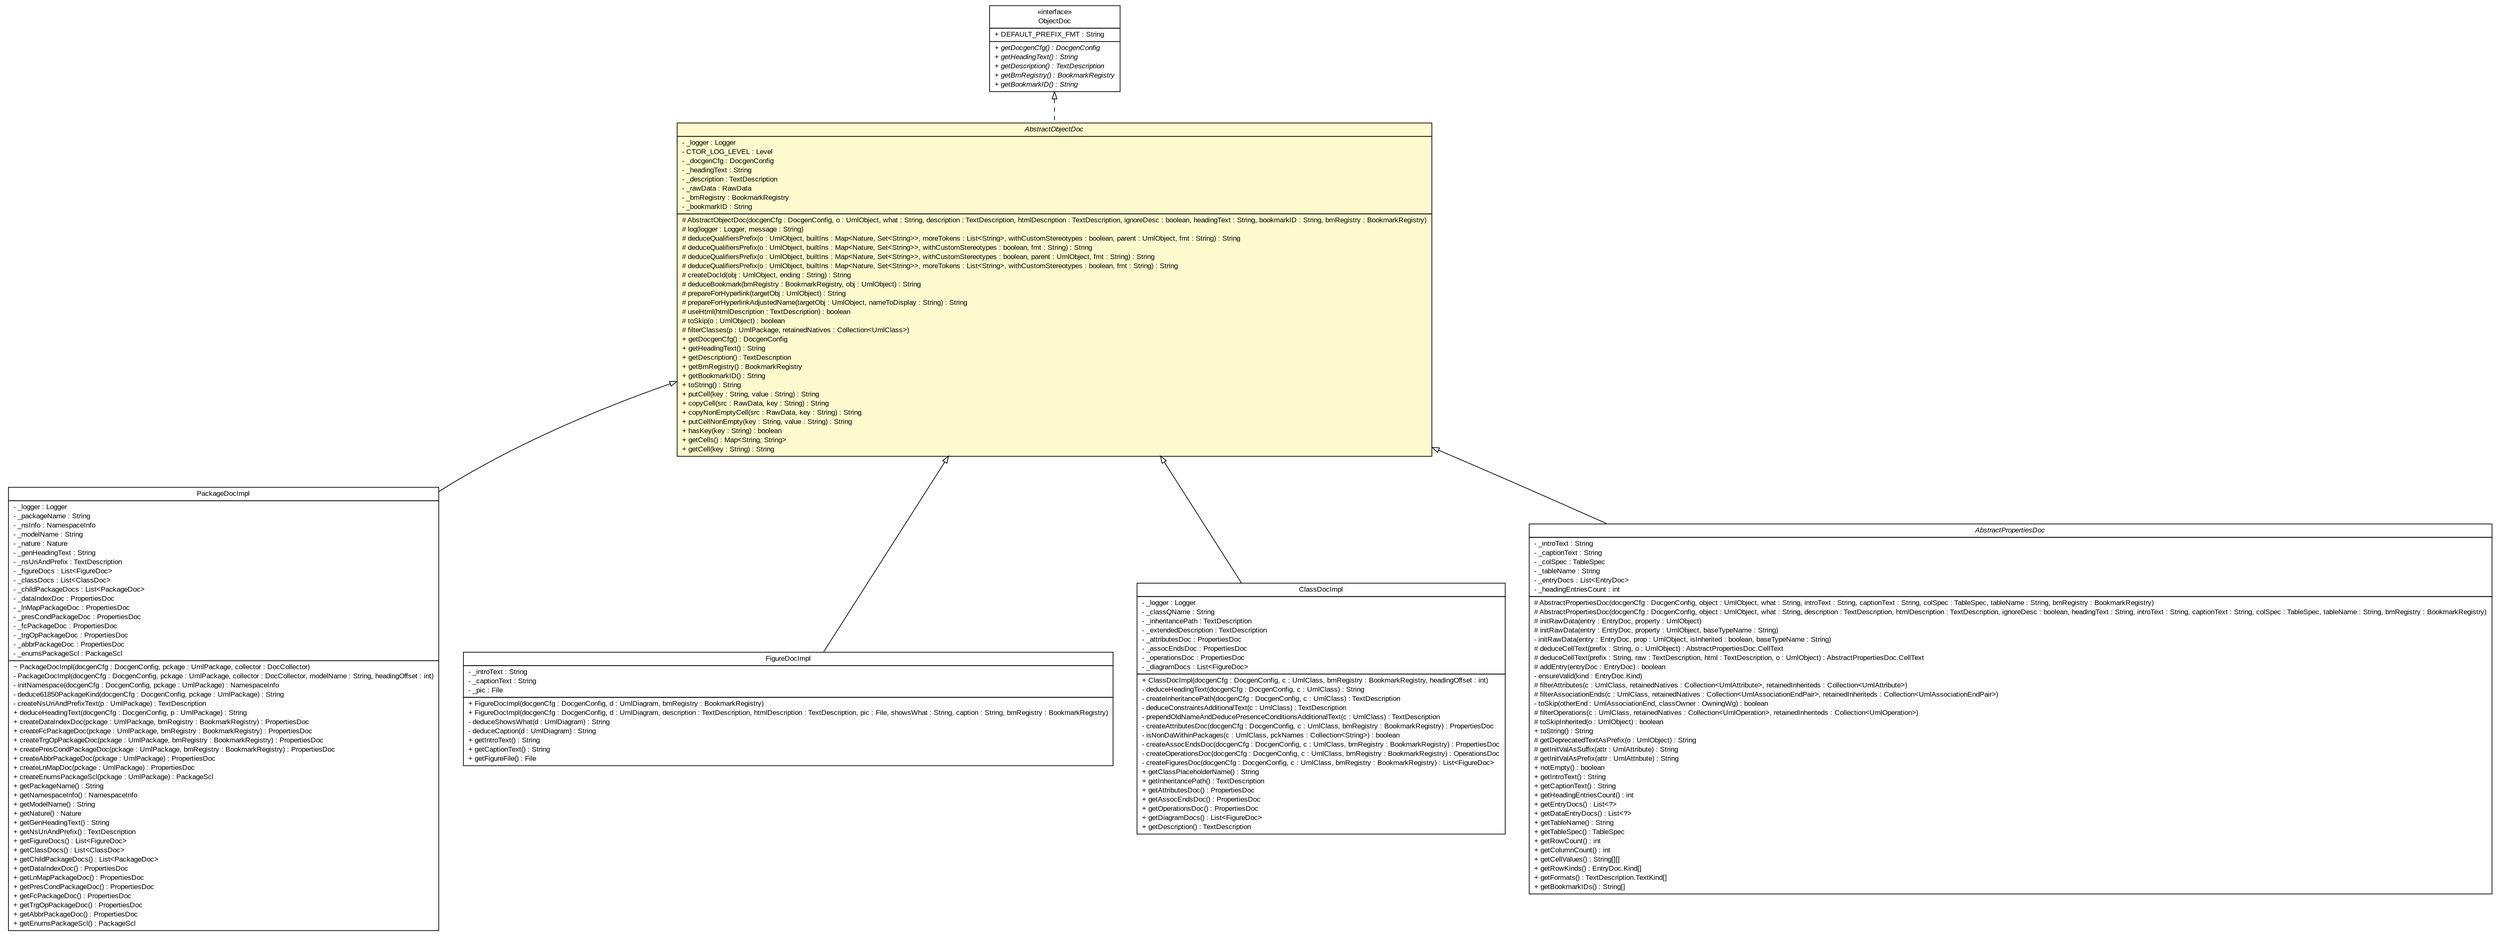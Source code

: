 #!/usr/local/bin/dot
#
# Class diagram 
# Generated by UMLGraph version R5_6_6-6-g3bdff0 (http://www.umlgraph.org/)
#

digraph G {
	edge [fontname="arial",fontsize=10,labelfontname="arial",labelfontsize=10];
	node [fontname="arial",fontsize=10,shape=plaintext];
	nodesep=0.25;
	ranksep=0.5;
	// org.tanjakostic.jcleancim.docgen.collector.ObjectDoc
	c14682 [label=<<table title="org.tanjakostic.jcleancim.docgen.collector.ObjectDoc" border="0" cellborder="1" cellspacing="0" cellpadding="2" port="p" href="../ObjectDoc.html">
		<tr><td><table border="0" cellspacing="0" cellpadding="1">
<tr><td align="center" balign="center"> &#171;interface&#187; </td></tr>
<tr><td align="center" balign="center"> ObjectDoc </td></tr>
		</table></td></tr>
		<tr><td><table border="0" cellspacing="0" cellpadding="1">
<tr><td align="left" balign="left"> + DEFAULT_PREFIX_FMT : String </td></tr>
		</table></td></tr>
		<tr><td><table border="0" cellspacing="0" cellpadding="1">
<tr><td align="left" balign="left"><font face="Arial Italic" point-size="10.0"> + getDocgenCfg() : DocgenConfig </font></td></tr>
<tr><td align="left" balign="left"><font face="Arial Italic" point-size="10.0"> + getHeadingText() : String </font></td></tr>
<tr><td align="left" balign="left"><font face="Arial Italic" point-size="10.0"> + getDescription() : TextDescription </font></td></tr>
<tr><td align="left" balign="left"><font face="Arial Italic" point-size="10.0"> + getBmRegistry() : BookmarkRegistry </font></td></tr>
<tr><td align="left" balign="left"><font face="Arial Italic" point-size="10.0"> + getBookmarkID() : String </font></td></tr>
		</table></td></tr>
		</table>>, URL="../ObjectDoc.html", fontname="arial", fontcolor="black", fontsize=10.0];
	// org.tanjakostic.jcleancim.docgen.collector.impl.PackageDocImpl
	c14703 [label=<<table title="org.tanjakostic.jcleancim.docgen.collector.impl.PackageDocImpl" border="0" cellborder="1" cellspacing="0" cellpadding="2" port="p" href="./PackageDocImpl.html">
		<tr><td><table border="0" cellspacing="0" cellpadding="1">
<tr><td align="center" balign="center"> PackageDocImpl </td></tr>
		</table></td></tr>
		<tr><td><table border="0" cellspacing="0" cellpadding="1">
<tr><td align="left" balign="left"> - _logger : Logger </td></tr>
<tr><td align="left" balign="left"> - _packageName : String </td></tr>
<tr><td align="left" balign="left"> - _nsInfo : NamespaceInfo </td></tr>
<tr><td align="left" balign="left"> - _modelName : String </td></tr>
<tr><td align="left" balign="left"> - _nature : Nature </td></tr>
<tr><td align="left" balign="left"> - _genHeadingText : String </td></tr>
<tr><td align="left" balign="left"> - _nsUriAndPrefix : TextDescription </td></tr>
<tr><td align="left" balign="left"> - _figureDocs : List&lt;FigureDoc&gt; </td></tr>
<tr><td align="left" balign="left"> - _classDocs : List&lt;ClassDoc&gt; </td></tr>
<tr><td align="left" balign="left"> - _childPackageDocs : List&lt;PackageDoc&gt; </td></tr>
<tr><td align="left" balign="left"> - _dataIndexDoc : PropertiesDoc </td></tr>
<tr><td align="left" balign="left"> - _lnMapPackageDoc : PropertiesDoc </td></tr>
<tr><td align="left" balign="left"> - _presCondPackageDoc : PropertiesDoc </td></tr>
<tr><td align="left" balign="left"> - _fcPackageDoc : PropertiesDoc </td></tr>
<tr><td align="left" balign="left"> - _trgOpPackageDoc : PropertiesDoc </td></tr>
<tr><td align="left" balign="left"> - _abbrPackageDoc : PropertiesDoc </td></tr>
<tr><td align="left" balign="left"> - _enumsPackageScl : PackageScl </td></tr>
		</table></td></tr>
		<tr><td><table border="0" cellspacing="0" cellpadding="1">
<tr><td align="left" balign="left"> ~ PackageDocImpl(docgenCfg : DocgenConfig, pckage : UmlPackage, collector : DocCollector) </td></tr>
<tr><td align="left" balign="left"> - PackageDocImpl(docgenCfg : DocgenConfig, pckage : UmlPackage, collector : DocCollector, modelName : String, headingOffset : int) </td></tr>
<tr><td align="left" balign="left"> - initNamespace(docgenCfg : DocgenConfig, pckage : UmlPackage) : NamespaceInfo </td></tr>
<tr><td align="left" balign="left"> - deduce61850PackageKind(docgenCfg : DocgenConfig, pckage : UmlPackage) : String </td></tr>
<tr><td align="left" balign="left"> - createNsUriAndPrefixText(p : UmlPackage) : TextDescription </td></tr>
<tr><td align="left" balign="left"> + deduceHeadingText(docgenCfg : DocgenConfig, p : UmlPackage) : String </td></tr>
<tr><td align="left" balign="left"> + createDataIndexDoc(pckage : UmlPackage, bmRegistry : BookmarkRegistry) : PropertiesDoc </td></tr>
<tr><td align="left" balign="left"> + createFcPackageDoc(pckage : UmlPackage, bmRegistry : BookmarkRegistry) : PropertiesDoc </td></tr>
<tr><td align="left" balign="left"> + createTrgOpPackageDoc(pckage : UmlPackage, bmRegistry : BookmarkRegistry) : PropertiesDoc </td></tr>
<tr><td align="left" balign="left"> + createPresCondPackageDoc(pckage : UmlPackage, bmRegistry : BookmarkRegistry) : PropertiesDoc </td></tr>
<tr><td align="left" balign="left"> + createAbbrPackageDoc(pckage : UmlPackage) : PropertiesDoc </td></tr>
<tr><td align="left" balign="left"> + createLnMapDoc(pckage : UmlPackage) : PropertiesDoc </td></tr>
<tr><td align="left" balign="left"> + createEnumsPackageScl(pckage : UmlPackage) : PackageScl </td></tr>
<tr><td align="left" balign="left"> + getPackageName() : String </td></tr>
<tr><td align="left" balign="left"> + getNamespaceInfo() : NamespaceInfo </td></tr>
<tr><td align="left" balign="left"> + getModelName() : String </td></tr>
<tr><td align="left" balign="left"> + getNature() : Nature </td></tr>
<tr><td align="left" balign="left"> + getGenHeadingText() : String </td></tr>
<tr><td align="left" balign="left"> + getNsUriAndPrefix() : TextDescription </td></tr>
<tr><td align="left" balign="left"> + getFigureDocs() : List&lt;FigureDoc&gt; </td></tr>
<tr><td align="left" balign="left"> + getClassDocs() : List&lt;ClassDoc&gt; </td></tr>
<tr><td align="left" balign="left"> + getChildPackageDocs() : List&lt;PackageDoc&gt; </td></tr>
<tr><td align="left" balign="left"> + getDataIndexDoc() : PropertiesDoc </td></tr>
<tr><td align="left" balign="left"> + getLnMapPackageDoc() : PropertiesDoc </td></tr>
<tr><td align="left" balign="left"> + getPresCondPackageDoc() : PropertiesDoc </td></tr>
<tr><td align="left" balign="left"> + getFcPackageDoc() : PropertiesDoc </td></tr>
<tr><td align="left" balign="left"> + getTrgOpPackageDoc() : PropertiesDoc </td></tr>
<tr><td align="left" balign="left"> + getAbbrPackageDoc() : PropertiesDoc </td></tr>
<tr><td align="left" balign="left"> + getEnumsPackageScl() : PackageScl </td></tr>
		</table></td></tr>
		</table>>, URL="./PackageDocImpl.html", fontname="arial", fontcolor="black", fontsize=10.0];
	// org.tanjakostic.jcleancim.docgen.collector.impl.FigureDocImpl
	c14708 [label=<<table title="org.tanjakostic.jcleancim.docgen.collector.impl.FigureDocImpl" border="0" cellborder="1" cellspacing="0" cellpadding="2" port="p" href="./FigureDocImpl.html">
		<tr><td><table border="0" cellspacing="0" cellpadding="1">
<tr><td align="center" balign="center"> FigureDocImpl </td></tr>
		</table></td></tr>
		<tr><td><table border="0" cellspacing="0" cellpadding="1">
<tr><td align="left" balign="left"> - _introText : String </td></tr>
<tr><td align="left" balign="left"> - _captionText : String </td></tr>
<tr><td align="left" balign="left"> - _pic : File </td></tr>
		</table></td></tr>
		<tr><td><table border="0" cellspacing="0" cellpadding="1">
<tr><td align="left" balign="left"> + FigureDocImpl(docgenCfg : DocgenConfig, d : UmlDiagram, bmRegistry : BookmarkRegistry) </td></tr>
<tr><td align="left" balign="left"> + FigureDocImpl(docgenCfg : DocgenConfig, d : UmlDiagram, description : TextDescription, htmlDescription : TextDescription, pic : File, showsWhat : String, caption : String, bmRegistry : BookmarkRegistry) </td></tr>
<tr><td align="left" balign="left"> - deduceShowsWhat(d : UmlDiagram) : String </td></tr>
<tr><td align="left" balign="left"> - deduceCaption(d : UmlDiagram) : String </td></tr>
<tr><td align="left" balign="left"> + getIntroText() : String </td></tr>
<tr><td align="left" balign="left"> + getCaptionText() : String </td></tr>
<tr><td align="left" balign="left"> + getFigureFile() : File </td></tr>
		</table></td></tr>
		</table>>, URL="./FigureDocImpl.html", fontname="arial", fontcolor="black", fontsize=10.0];
	// org.tanjakostic.jcleancim.docgen.collector.impl.ClassDocImpl
	c14721 [label=<<table title="org.tanjakostic.jcleancim.docgen.collector.impl.ClassDocImpl" border="0" cellborder="1" cellspacing="0" cellpadding="2" port="p" href="./ClassDocImpl.html">
		<tr><td><table border="0" cellspacing="0" cellpadding="1">
<tr><td align="center" balign="center"> ClassDocImpl </td></tr>
		</table></td></tr>
		<tr><td><table border="0" cellspacing="0" cellpadding="1">
<tr><td align="left" balign="left"> - _logger : Logger </td></tr>
<tr><td align="left" balign="left"> - _classQName : String </td></tr>
<tr><td align="left" balign="left"> - _inheritancePath : TextDescription </td></tr>
<tr><td align="left" balign="left"> - _extendedDescription : TextDescription </td></tr>
<tr><td align="left" balign="left"> - _attributesDoc : PropertiesDoc </td></tr>
<tr><td align="left" balign="left"> - _assocEndsDoc : PropertiesDoc </td></tr>
<tr><td align="left" balign="left"> - _operationsDoc : PropertiesDoc </td></tr>
<tr><td align="left" balign="left"> - _diagramDocs : List&lt;FigureDoc&gt; </td></tr>
		</table></td></tr>
		<tr><td><table border="0" cellspacing="0" cellpadding="1">
<tr><td align="left" balign="left"> + ClassDocImpl(docgenCfg : DocgenConfig, c : UmlClass, bmRegistry : BookmarkRegistry, headingOffset : int) </td></tr>
<tr><td align="left" balign="left"> - deduceHeadingText(docgenCfg : DocgenConfig, c : UmlClass) : String </td></tr>
<tr><td align="left" balign="left"> - createInheritancePath(docgenCfg : DocgenConfig, c : UmlClass) : TextDescription </td></tr>
<tr><td align="left" balign="left"> - deduceConstraintsAdditionalText(c : UmlClass) : TextDescription </td></tr>
<tr><td align="left" balign="left"> - prependOldNameAndDeducePresenceConditionsAdditionalText(c : UmlClass) : TextDescription </td></tr>
<tr><td align="left" balign="left"> - createAttributesDoc(docgenCfg : DocgenConfig, c : UmlClass, bmRegistry : BookmarkRegistry) : PropertiesDoc </td></tr>
<tr><td align="left" balign="left"> - isNonDaWithinPackages(c : UmlClass, pckNames : Collection&lt;String&gt;) : boolean </td></tr>
<tr><td align="left" balign="left"> - createAssocEndsDoc(docgenCfg : DocgenConfig, c : UmlClass, bmRegistry : BookmarkRegistry) : PropertiesDoc </td></tr>
<tr><td align="left" balign="left"> - createOperationsDoc(docgenCfg : DocgenConfig, c : UmlClass, bmRegistry : BookmarkRegistry) : OperationsDoc </td></tr>
<tr><td align="left" balign="left"> - createFiguresDoc(docgenCfg : DocgenConfig, c : UmlClass, bmRegistry : BookmarkRegistry) : List&lt;FigureDoc&gt; </td></tr>
<tr><td align="left" balign="left"> + getClassPlaceholderName() : String </td></tr>
<tr><td align="left" balign="left"> + getInheritancePath() : TextDescription </td></tr>
<tr><td align="left" balign="left"> + getAttributesDoc() : PropertiesDoc </td></tr>
<tr><td align="left" balign="left"> + getAssocEndsDoc() : PropertiesDoc </td></tr>
<tr><td align="left" balign="left"> + getOperationsDoc() : PropertiesDoc </td></tr>
<tr><td align="left" balign="left"> + getDiagramDocs() : List&lt;FigureDoc&gt; </td></tr>
<tr><td align="left" balign="left"> + getDescription() : TextDescription </td></tr>
		</table></td></tr>
		</table>>, URL="./ClassDocImpl.html", fontname="arial", fontcolor="black", fontsize=10.0];
	// org.tanjakostic.jcleancim.docgen.collector.impl.AbstractPropertiesDoc
	c14724 [label=<<table title="org.tanjakostic.jcleancim.docgen.collector.impl.AbstractPropertiesDoc" border="0" cellborder="1" cellspacing="0" cellpadding="2" port="p" href="./AbstractPropertiesDoc.html">
		<tr><td><table border="0" cellspacing="0" cellpadding="1">
<tr><td align="center" balign="center"><font face="Arial Italic"> AbstractPropertiesDoc </font></td></tr>
		</table></td></tr>
		<tr><td><table border="0" cellspacing="0" cellpadding="1">
<tr><td align="left" balign="left"> - _introText : String </td></tr>
<tr><td align="left" balign="left"> - _captionText : String </td></tr>
<tr><td align="left" balign="left"> - _colSpec : TableSpec </td></tr>
<tr><td align="left" balign="left"> - _tableName : String </td></tr>
<tr><td align="left" balign="left"> - _entryDocs : List&lt;EntryDoc&gt; </td></tr>
<tr><td align="left" balign="left"> - _headingEntriesCount : int </td></tr>
		</table></td></tr>
		<tr><td><table border="0" cellspacing="0" cellpadding="1">
<tr><td align="left" balign="left"> # AbstractPropertiesDoc(docgenCfg : DocgenConfig, object : UmlObject, what : String, introText : String, captionText : String, colSpec : TableSpec, tableName : String, bmRegistry : BookmarkRegistry) </td></tr>
<tr><td align="left" balign="left"> # AbstractPropertiesDoc(docgenCfg : DocgenConfig, object : UmlObject, what : String, description : TextDescription, htmlDescription : TextDescription, ignoreDesc : boolean, headingText : String, introText : String, captionText : String, colSpec : TableSpec, tableName : String, bmRegistry : BookmarkRegistry) </td></tr>
<tr><td align="left" balign="left"> # initRawData(entry : EntryDoc, property : UmlObject) </td></tr>
<tr><td align="left" balign="left"> # initRawData(entry : EntryDoc, property : UmlObject, baseTypeName : String) </td></tr>
<tr><td align="left" balign="left"> - initRawData(entry : EntryDoc, prop : UmlObject, isInherited : boolean, baseTypeName : String) </td></tr>
<tr><td align="left" balign="left"> # deduceCellText(prefix : String, o : UmlObject) : AbstractPropertiesDoc.CellText </td></tr>
<tr><td align="left" balign="left"> # deduceCellText(prefix : String, raw : TextDescription, html : TextDescription, o : UmlObject) : AbstractPropertiesDoc.CellText </td></tr>
<tr><td align="left" balign="left"> # addEntry(entryDoc : EntryDoc) : boolean </td></tr>
<tr><td align="left" balign="left"> - ensureValid(kind : EntryDoc.Kind) </td></tr>
<tr><td align="left" balign="left"> # filterAttributes(c : UmlClass, retainedNatives : Collection&lt;UmlAttribute&gt;, retainedInheriteds : Collection&lt;UmlAttribute&gt;) </td></tr>
<tr><td align="left" balign="left"> # filterAssociationEnds(c : UmlClass, retainedNatives : Collection&lt;UmlAssociationEndPair&gt;, retainedInheriteds : Collection&lt;UmlAssociationEndPair&gt;) </td></tr>
<tr><td align="left" balign="left"> - toSkip(otherEnd : UmlAssociationEnd, classOwner : OwningWg) : boolean </td></tr>
<tr><td align="left" balign="left"> # filterOperations(c : UmlClass, retainedNatives : Collection&lt;UmlOperation&gt;, retainedInheriteds : Collection&lt;UmlOperation&gt;) </td></tr>
<tr><td align="left" balign="left"> # toSkipInherited(o : UmlObject) : boolean </td></tr>
<tr><td align="left" balign="left"> + toString() : String </td></tr>
<tr><td align="left" balign="left"> # getDeprecatedTextAsPrefix(o : UmlObject) : String </td></tr>
<tr><td align="left" balign="left"> # getInitValAsSuffix(attr : UmlAttribute) : String </td></tr>
<tr><td align="left" balign="left"> # getInitValAsPrefix(attr : UmlAttribute) : String </td></tr>
<tr><td align="left" balign="left"> + notEmpty() : boolean </td></tr>
<tr><td align="left" balign="left"> + getIntroText() : String </td></tr>
<tr><td align="left" balign="left"> + getCaptionText() : String </td></tr>
<tr><td align="left" balign="left"> + getHeadingEntriesCount() : int </td></tr>
<tr><td align="left" balign="left"> + getEntryDocs() : List&lt;?&gt; </td></tr>
<tr><td align="left" balign="left"> + getDataEntryDocs() : List&lt;?&gt; </td></tr>
<tr><td align="left" balign="left"> + getTableName() : String </td></tr>
<tr><td align="left" balign="left"> + getTableSpec() : TableSpec </td></tr>
<tr><td align="left" balign="left"> + getRowCount() : int </td></tr>
<tr><td align="left" balign="left"> + getColumnCount() : int </td></tr>
<tr><td align="left" balign="left"> + getCellValues() : String[][] </td></tr>
<tr><td align="left" balign="left"> + getRowKinds() : EntryDoc.Kind[] </td></tr>
<tr><td align="left" balign="left"> + getFormats() : TextDescription.TextKind[] </td></tr>
<tr><td align="left" balign="left"> + getBookmarkIDs() : String[] </td></tr>
		</table></td></tr>
		</table>>, URL="./AbstractPropertiesDoc.html", fontname="arial", fontcolor="black", fontsize=10.0];
	// org.tanjakostic.jcleancim.docgen.collector.impl.AbstractObjectDoc
	c14726 [label=<<table title="org.tanjakostic.jcleancim.docgen.collector.impl.AbstractObjectDoc" border="0" cellborder="1" cellspacing="0" cellpadding="2" port="p" bgcolor="lemonChiffon" href="./AbstractObjectDoc.html">
		<tr><td><table border="0" cellspacing="0" cellpadding="1">
<tr><td align="center" balign="center"><font face="Arial Italic"> AbstractObjectDoc </font></td></tr>
		</table></td></tr>
		<tr><td><table border="0" cellspacing="0" cellpadding="1">
<tr><td align="left" balign="left"> - _logger : Logger </td></tr>
<tr><td align="left" balign="left"> - CTOR_LOG_LEVEL : Level </td></tr>
<tr><td align="left" balign="left"> - _docgenCfg : DocgenConfig </td></tr>
<tr><td align="left" balign="left"> - _headingText : String </td></tr>
<tr><td align="left" balign="left"> - _description : TextDescription </td></tr>
<tr><td align="left" balign="left"> - _rawData : RawData </td></tr>
<tr><td align="left" balign="left"> - _bmRegistry : BookmarkRegistry </td></tr>
<tr><td align="left" balign="left"> - _bookmarkID : String </td></tr>
		</table></td></tr>
		<tr><td><table border="0" cellspacing="0" cellpadding="1">
<tr><td align="left" balign="left"> # AbstractObjectDoc(docgenCfg : DocgenConfig, o : UmlObject, what : String, description : TextDescription, htmlDescription : TextDescription, ignoreDesc : boolean, headingText : String, bookmarkID : String, bmRegistry : BookmarkRegistry) </td></tr>
<tr><td align="left" balign="left"> # log(logger : Logger, message : String) </td></tr>
<tr><td align="left" balign="left"> # deduceQualifiersPrefix(o : UmlObject, builtIns : Map&lt;Nature, Set&lt;String&gt;&gt;, moreTokens : List&lt;String&gt;, withCustomStereotypes : boolean, parent : UmlObject, fmt : String) : String </td></tr>
<tr><td align="left" balign="left"> # deduceQualifiersPrefix(o : UmlObject, builtIns : Map&lt;Nature, Set&lt;String&gt;&gt;, withCustomStereotypes : boolean, fmt : String) : String </td></tr>
<tr><td align="left" balign="left"> # deduceQualifiersPrefix(o : UmlObject, builtIns : Map&lt;Nature, Set&lt;String&gt;&gt;, withCustomStereotypes : boolean, parent : UmlObject, fmt : String) : String </td></tr>
<tr><td align="left" balign="left"> # deduceQualifiersPrefix(o : UmlObject, builtIns : Map&lt;Nature, Set&lt;String&gt;&gt;, moreTokens : List&lt;String&gt;, withCustomStereotypes : boolean, fmt : String) : String </td></tr>
<tr><td align="left" balign="left"> # createDocId(obj : UmlObject, ending : String) : String </td></tr>
<tr><td align="left" balign="left"> # deduceBookmark(bmRegistry : BookmarkRegistry, obj : UmlObject) : String </td></tr>
<tr><td align="left" balign="left"> # prepareForHyperlink(targetObj : UmlObject) : String </td></tr>
<tr><td align="left" balign="left"> # prepareForHyperlinkAdjustedName(targetObj : UmlObject, nameToDisplay : String) : String </td></tr>
<tr><td align="left" balign="left"> # useHtml(htmlDescription : TextDescription) : boolean </td></tr>
<tr><td align="left" balign="left"> # toSkip(o : UmlObject) : boolean </td></tr>
<tr><td align="left" balign="left"> # filterClasses(p : UmlPackage, retainedNatives : Collection&lt;UmlClass&gt;) </td></tr>
<tr><td align="left" balign="left"> + getDocgenCfg() : DocgenConfig </td></tr>
<tr><td align="left" balign="left"> + getHeadingText() : String </td></tr>
<tr><td align="left" balign="left"> + getDescription() : TextDescription </td></tr>
<tr><td align="left" balign="left"> + getBmRegistry() : BookmarkRegistry </td></tr>
<tr><td align="left" balign="left"> + getBookmarkID() : String </td></tr>
<tr><td align="left" balign="left"> + toString() : String </td></tr>
<tr><td align="left" balign="left"> + putCell(key : String, value : String) : String </td></tr>
<tr><td align="left" balign="left"> + copyCell(src : RawData, key : String) : String </td></tr>
<tr><td align="left" balign="left"> + copyNonEmptyCell(src : RawData, key : String) : String </td></tr>
<tr><td align="left" balign="left"> + putCellNonEmpty(key : String, value : String) : String </td></tr>
<tr><td align="left" balign="left"> + hasKey(key : String) : boolean </td></tr>
<tr><td align="left" balign="left"> + getCells() : Map&lt;String, String&gt; </td></tr>
<tr><td align="left" balign="left"> + getCell(key : String) : String </td></tr>
		</table></td></tr>
		</table>>, URL="./AbstractObjectDoc.html", fontname="arial", fontcolor="black", fontsize=10.0];
	//org.tanjakostic.jcleancim.docgen.collector.impl.PackageDocImpl extends org.tanjakostic.jcleancim.docgen.collector.impl.AbstractObjectDoc
	c14726:p -> c14703:p [dir=back,arrowtail=empty];
	//org.tanjakostic.jcleancim.docgen.collector.impl.FigureDocImpl extends org.tanjakostic.jcleancim.docgen.collector.impl.AbstractObjectDoc
	c14726:p -> c14708:p [dir=back,arrowtail=empty];
	//org.tanjakostic.jcleancim.docgen.collector.impl.ClassDocImpl extends org.tanjakostic.jcleancim.docgen.collector.impl.AbstractObjectDoc
	c14726:p -> c14721:p [dir=back,arrowtail=empty];
	//org.tanjakostic.jcleancim.docgen.collector.impl.AbstractPropertiesDoc extends org.tanjakostic.jcleancim.docgen.collector.impl.AbstractObjectDoc
	c14726:p -> c14724:p [dir=back,arrowtail=empty];
	//org.tanjakostic.jcleancim.docgen.collector.impl.AbstractObjectDoc implements org.tanjakostic.jcleancim.docgen.collector.ObjectDoc
	c14682:p -> c14726:p [dir=back,arrowtail=empty,style=dashed];
}

